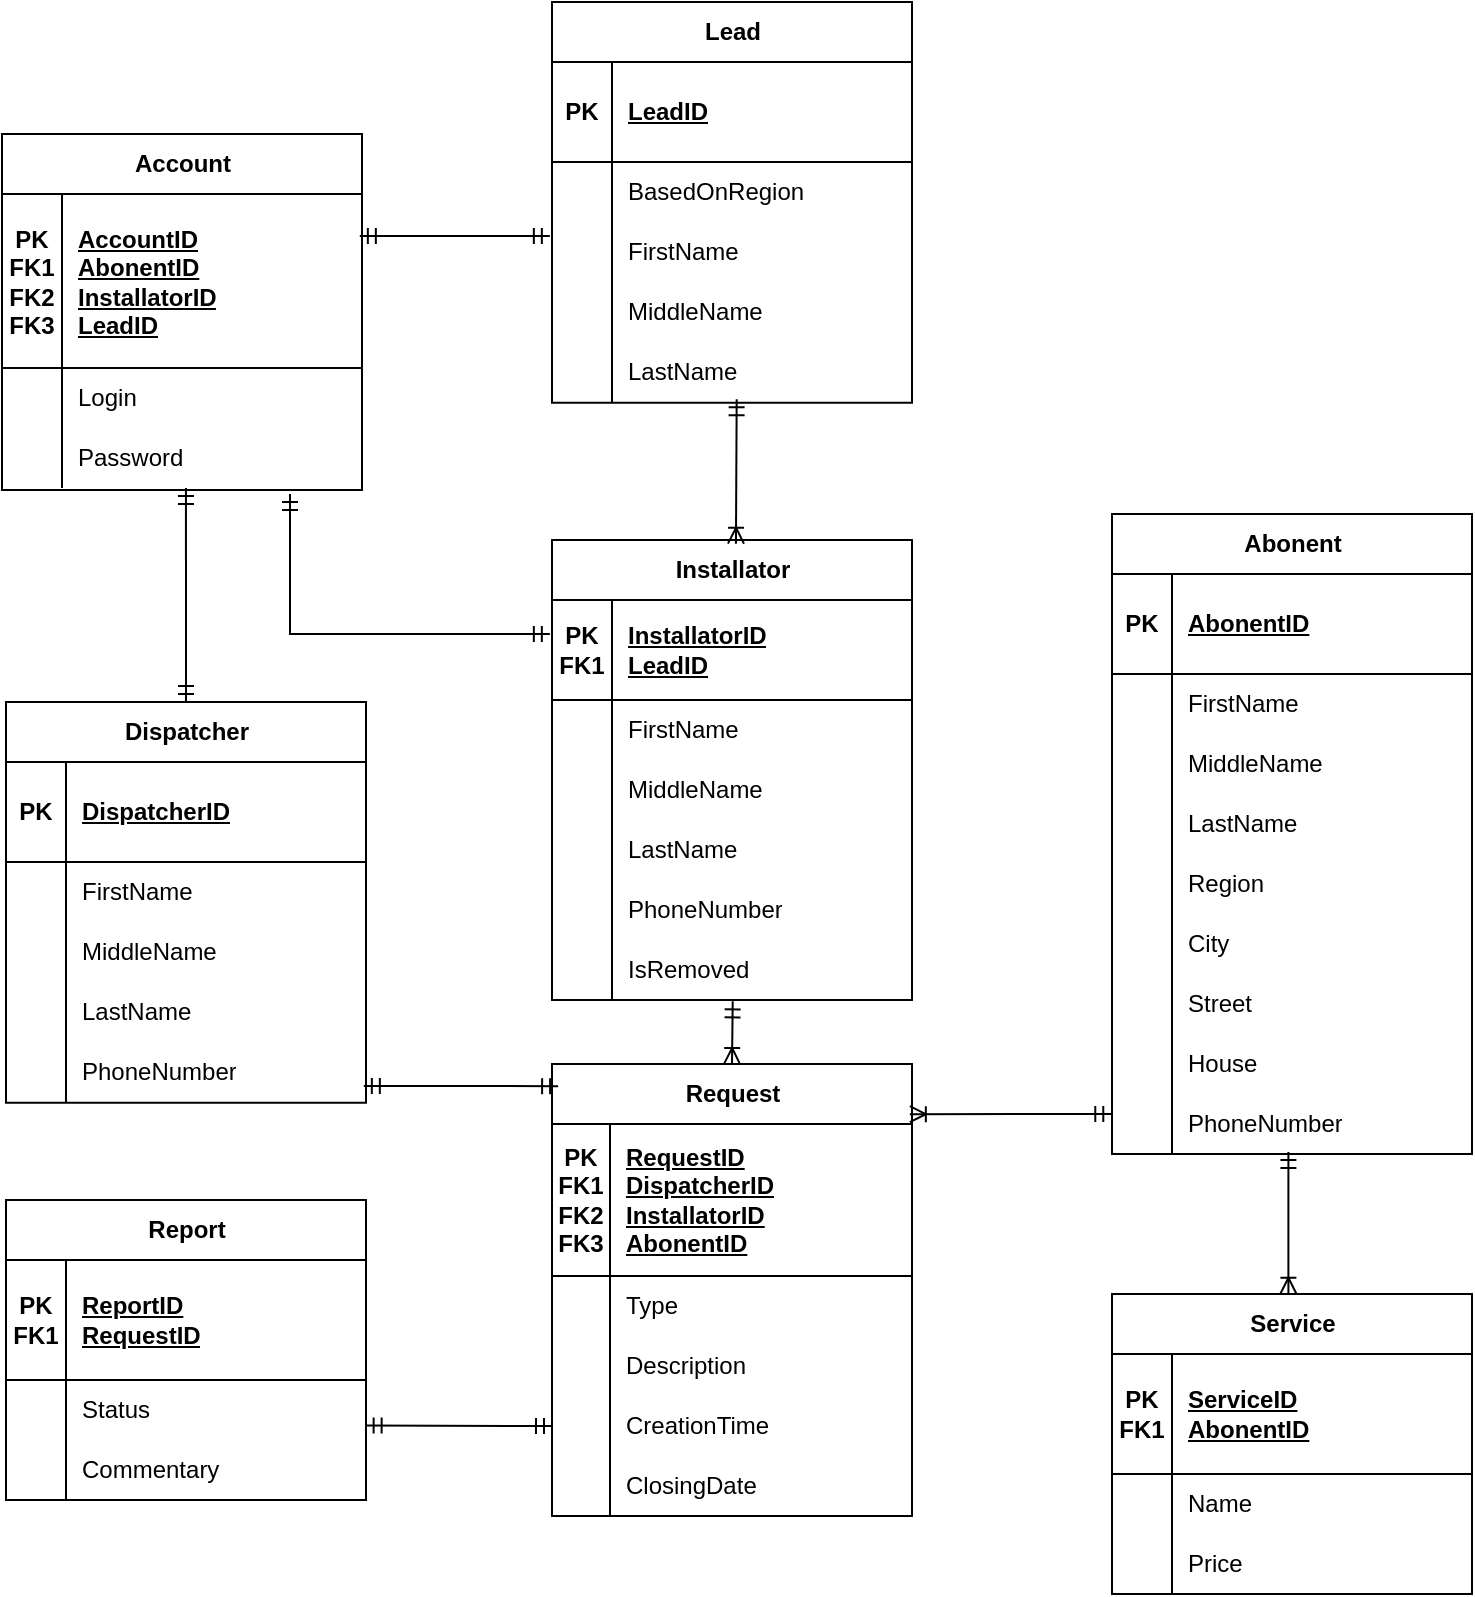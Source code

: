 <mxfile version="24.7.5">
  <diagram name="Страница — 1" id="dNSf-9ktK2ENxBZ1aCmG">
    <mxGraphModel dx="1944" dy="1195" grid="0" gridSize="10" guides="1" tooltips="1" connect="1" arrows="1" fold="1" page="1" pageScale="1" pageWidth="1169" pageHeight="827" math="0" shadow="0">
      <root>
        <mxCell id="0" />
        <mxCell id="1" parent="0" />
        <mxCell id="MxS8bJ5YWNkylhKLtmBO-1" value="Abonent" style="shape=table;startSize=30;container=1;collapsible=1;childLayout=tableLayout;fixedRows=1;rowLines=0;fontStyle=1;align=center;resizeLast=1;html=1;" parent="1" vertex="1">
          <mxGeometry x="491" y="300" width="180" height="320" as="geometry" />
        </mxCell>
        <mxCell id="MxS8bJ5YWNkylhKLtmBO-2" value="" style="shape=tableRow;horizontal=0;startSize=0;swimlaneHead=0;swimlaneBody=0;fillColor=none;collapsible=0;dropTarget=0;points=[[0,0.5],[1,0.5]];portConstraint=eastwest;top=0;left=0;right=0;bottom=1;" parent="MxS8bJ5YWNkylhKLtmBO-1" vertex="1">
          <mxGeometry y="30" width="180" height="50" as="geometry" />
        </mxCell>
        <mxCell id="MxS8bJ5YWNkylhKLtmBO-3" value="PK" style="shape=partialRectangle;connectable=0;fillColor=none;top=0;left=0;bottom=0;right=0;fontStyle=1;overflow=hidden;whiteSpace=wrap;html=1;" parent="MxS8bJ5YWNkylhKLtmBO-2" vertex="1">
          <mxGeometry width="30" height="50" as="geometry">
            <mxRectangle width="30" height="50" as="alternateBounds" />
          </mxGeometry>
        </mxCell>
        <mxCell id="MxS8bJ5YWNkylhKLtmBO-4" value="AbonentID" style="shape=partialRectangle;connectable=0;fillColor=none;top=0;left=0;bottom=0;right=0;align=left;spacingLeft=6;fontStyle=5;overflow=hidden;whiteSpace=wrap;html=1;" parent="MxS8bJ5YWNkylhKLtmBO-2" vertex="1">
          <mxGeometry x="30" width="150" height="50" as="geometry">
            <mxRectangle width="150" height="50" as="alternateBounds" />
          </mxGeometry>
        </mxCell>
        <mxCell id="MxS8bJ5YWNkylhKLtmBO-5" value="" style="shape=tableRow;horizontal=0;startSize=0;swimlaneHead=0;swimlaneBody=0;fillColor=none;collapsible=0;dropTarget=0;points=[[0,0.5],[1,0.5]];portConstraint=eastwest;top=0;left=0;right=0;bottom=0;" parent="MxS8bJ5YWNkylhKLtmBO-1" vertex="1">
          <mxGeometry y="80" width="180" height="30" as="geometry" />
        </mxCell>
        <mxCell id="MxS8bJ5YWNkylhKLtmBO-6" value="" style="shape=partialRectangle;connectable=0;fillColor=none;top=0;left=0;bottom=0;right=0;editable=1;overflow=hidden;whiteSpace=wrap;html=1;" parent="MxS8bJ5YWNkylhKLtmBO-5" vertex="1">
          <mxGeometry width="30" height="30" as="geometry">
            <mxRectangle width="30" height="30" as="alternateBounds" />
          </mxGeometry>
        </mxCell>
        <mxCell id="MxS8bJ5YWNkylhKLtmBO-7" value="FirstName" style="shape=partialRectangle;connectable=0;fillColor=none;top=0;left=0;bottom=0;right=0;align=left;spacingLeft=6;overflow=hidden;whiteSpace=wrap;html=1;" parent="MxS8bJ5YWNkylhKLtmBO-5" vertex="1">
          <mxGeometry x="30" width="150" height="30" as="geometry">
            <mxRectangle width="150" height="30" as="alternateBounds" />
          </mxGeometry>
        </mxCell>
        <mxCell id="MxS8bJ5YWNkylhKLtmBO-8" value="" style="shape=tableRow;horizontal=0;startSize=0;swimlaneHead=0;swimlaneBody=0;fillColor=none;collapsible=0;dropTarget=0;points=[[0,0.5],[1,0.5]];portConstraint=eastwest;top=0;left=0;right=0;bottom=0;" parent="MxS8bJ5YWNkylhKLtmBO-1" vertex="1">
          <mxGeometry y="110" width="180" height="30" as="geometry" />
        </mxCell>
        <mxCell id="MxS8bJ5YWNkylhKLtmBO-9" value="" style="shape=partialRectangle;connectable=0;fillColor=none;top=0;left=0;bottom=0;right=0;editable=1;overflow=hidden;whiteSpace=wrap;html=1;" parent="MxS8bJ5YWNkylhKLtmBO-8" vertex="1">
          <mxGeometry width="30" height="30" as="geometry">
            <mxRectangle width="30" height="30" as="alternateBounds" />
          </mxGeometry>
        </mxCell>
        <mxCell id="MxS8bJ5YWNkylhKLtmBO-10" value="MiddleName" style="shape=partialRectangle;connectable=0;fillColor=none;top=0;left=0;bottom=0;right=0;align=left;spacingLeft=6;overflow=hidden;whiteSpace=wrap;html=1;" parent="MxS8bJ5YWNkylhKLtmBO-8" vertex="1">
          <mxGeometry x="30" width="150" height="30" as="geometry">
            <mxRectangle width="150" height="30" as="alternateBounds" />
          </mxGeometry>
        </mxCell>
        <mxCell id="rv_9l_4FUi9wEcxAy26D-4" style="shape=tableRow;horizontal=0;startSize=0;swimlaneHead=0;swimlaneBody=0;fillColor=none;collapsible=0;dropTarget=0;points=[[0,0.5],[1,0.5]];portConstraint=eastwest;top=0;left=0;right=0;bottom=0;" parent="MxS8bJ5YWNkylhKLtmBO-1" vertex="1">
          <mxGeometry y="140" width="180" height="30" as="geometry" />
        </mxCell>
        <mxCell id="rv_9l_4FUi9wEcxAy26D-5" style="shape=partialRectangle;connectable=0;fillColor=none;top=0;left=0;bottom=0;right=0;editable=1;overflow=hidden;whiteSpace=wrap;html=1;" parent="rv_9l_4FUi9wEcxAy26D-4" vertex="1">
          <mxGeometry width="30" height="30" as="geometry">
            <mxRectangle width="30" height="30" as="alternateBounds" />
          </mxGeometry>
        </mxCell>
        <mxCell id="rv_9l_4FUi9wEcxAy26D-6" value="LastName" style="shape=partialRectangle;connectable=0;fillColor=none;top=0;left=0;bottom=0;right=0;align=left;spacingLeft=6;overflow=hidden;whiteSpace=wrap;html=1;" parent="rv_9l_4FUi9wEcxAy26D-4" vertex="1">
          <mxGeometry x="30" width="150" height="30" as="geometry">
            <mxRectangle width="150" height="30" as="alternateBounds" />
          </mxGeometry>
        </mxCell>
        <mxCell id="rv_9l_4FUi9wEcxAy26D-1" style="shape=tableRow;horizontal=0;startSize=0;swimlaneHead=0;swimlaneBody=0;fillColor=none;collapsible=0;dropTarget=0;points=[[0,0.5],[1,0.5]];portConstraint=eastwest;top=0;left=0;right=0;bottom=0;" parent="MxS8bJ5YWNkylhKLtmBO-1" vertex="1">
          <mxGeometry y="170" width="180" height="30" as="geometry" />
        </mxCell>
        <mxCell id="rv_9l_4FUi9wEcxAy26D-2" style="shape=partialRectangle;connectable=0;fillColor=none;top=0;left=0;bottom=0;right=0;editable=1;overflow=hidden;whiteSpace=wrap;html=1;" parent="rv_9l_4FUi9wEcxAy26D-1" vertex="1">
          <mxGeometry width="30" height="30" as="geometry">
            <mxRectangle width="30" height="30" as="alternateBounds" />
          </mxGeometry>
        </mxCell>
        <mxCell id="rv_9l_4FUi9wEcxAy26D-3" value="Region" style="shape=partialRectangle;connectable=0;fillColor=none;top=0;left=0;bottom=0;right=0;align=left;spacingLeft=6;overflow=hidden;whiteSpace=wrap;html=1;" parent="rv_9l_4FUi9wEcxAy26D-1" vertex="1">
          <mxGeometry x="30" width="150" height="30" as="geometry">
            <mxRectangle width="150" height="30" as="alternateBounds" />
          </mxGeometry>
        </mxCell>
        <mxCell id="rv_9l_4FUi9wEcxAy26D-7" style="shape=tableRow;horizontal=0;startSize=0;swimlaneHead=0;swimlaneBody=0;fillColor=none;collapsible=0;dropTarget=0;points=[[0,0.5],[1,0.5]];portConstraint=eastwest;top=0;left=0;right=0;bottom=0;" parent="MxS8bJ5YWNkylhKLtmBO-1" vertex="1">
          <mxGeometry y="200" width="180" height="30" as="geometry" />
        </mxCell>
        <mxCell id="rv_9l_4FUi9wEcxAy26D-8" style="shape=partialRectangle;connectable=0;fillColor=none;top=0;left=0;bottom=0;right=0;editable=1;overflow=hidden;whiteSpace=wrap;html=1;" parent="rv_9l_4FUi9wEcxAy26D-7" vertex="1">
          <mxGeometry width="30" height="30" as="geometry">
            <mxRectangle width="30" height="30" as="alternateBounds" />
          </mxGeometry>
        </mxCell>
        <mxCell id="rv_9l_4FUi9wEcxAy26D-9" value="City" style="shape=partialRectangle;connectable=0;fillColor=none;top=0;left=0;bottom=0;right=0;align=left;spacingLeft=6;overflow=hidden;whiteSpace=wrap;html=1;" parent="rv_9l_4FUi9wEcxAy26D-7" vertex="1">
          <mxGeometry x="30" width="150" height="30" as="geometry">
            <mxRectangle width="150" height="30" as="alternateBounds" />
          </mxGeometry>
        </mxCell>
        <mxCell id="MxS8bJ5YWNkylhKLtmBO-11" value="" style="shape=tableRow;horizontal=0;startSize=0;swimlaneHead=0;swimlaneBody=0;fillColor=none;collapsible=0;dropTarget=0;points=[[0,0.5],[1,0.5]];portConstraint=eastwest;top=0;left=0;right=0;bottom=0;" parent="MxS8bJ5YWNkylhKLtmBO-1" vertex="1">
          <mxGeometry y="230" width="180" height="30" as="geometry" />
        </mxCell>
        <mxCell id="MxS8bJ5YWNkylhKLtmBO-12" value="" style="shape=partialRectangle;connectable=0;fillColor=none;top=0;left=0;bottom=0;right=0;editable=1;overflow=hidden;whiteSpace=wrap;html=1;" parent="MxS8bJ5YWNkylhKLtmBO-11" vertex="1">
          <mxGeometry width="30" height="30" as="geometry">
            <mxRectangle width="30" height="30" as="alternateBounds" />
          </mxGeometry>
        </mxCell>
        <mxCell id="MxS8bJ5YWNkylhKLtmBO-13" value="Street" style="shape=partialRectangle;connectable=0;fillColor=none;top=0;left=0;bottom=0;right=0;align=left;spacingLeft=6;overflow=hidden;whiteSpace=wrap;html=1;" parent="MxS8bJ5YWNkylhKLtmBO-11" vertex="1">
          <mxGeometry x="30" width="150" height="30" as="geometry">
            <mxRectangle width="150" height="30" as="alternateBounds" />
          </mxGeometry>
        </mxCell>
        <mxCell id="rv_9l_4FUi9wEcxAy26D-13" style="shape=tableRow;horizontal=0;startSize=0;swimlaneHead=0;swimlaneBody=0;fillColor=none;collapsible=0;dropTarget=0;points=[[0,0.5],[1,0.5]];portConstraint=eastwest;top=0;left=0;right=0;bottom=0;" parent="MxS8bJ5YWNkylhKLtmBO-1" vertex="1">
          <mxGeometry y="260" width="180" height="30" as="geometry" />
        </mxCell>
        <mxCell id="rv_9l_4FUi9wEcxAy26D-14" style="shape=partialRectangle;connectable=0;fillColor=none;top=0;left=0;bottom=0;right=0;editable=1;overflow=hidden;whiteSpace=wrap;html=1;" parent="rv_9l_4FUi9wEcxAy26D-13" vertex="1">
          <mxGeometry width="30" height="30" as="geometry">
            <mxRectangle width="30" height="30" as="alternateBounds" />
          </mxGeometry>
        </mxCell>
        <mxCell id="rv_9l_4FUi9wEcxAy26D-15" value="House" style="shape=partialRectangle;connectable=0;fillColor=none;top=0;left=0;bottom=0;right=0;align=left;spacingLeft=6;overflow=hidden;whiteSpace=wrap;html=1;" parent="rv_9l_4FUi9wEcxAy26D-13" vertex="1">
          <mxGeometry x="30" width="150" height="30" as="geometry">
            <mxRectangle width="150" height="30" as="alternateBounds" />
          </mxGeometry>
        </mxCell>
        <mxCell id="oIGu7dY-YKoInR7QBJod-16" style="shape=tableRow;horizontal=0;startSize=0;swimlaneHead=0;swimlaneBody=0;fillColor=none;collapsible=0;dropTarget=0;points=[[0,0.5],[1,0.5]];portConstraint=eastwest;top=0;left=0;right=0;bottom=0;" parent="MxS8bJ5YWNkylhKLtmBO-1" vertex="1">
          <mxGeometry y="290" width="180" height="30" as="geometry" />
        </mxCell>
        <mxCell id="oIGu7dY-YKoInR7QBJod-17" style="shape=partialRectangle;connectable=0;fillColor=none;top=0;left=0;bottom=0;right=0;editable=1;overflow=hidden;whiteSpace=wrap;html=1;" parent="oIGu7dY-YKoInR7QBJod-16" vertex="1">
          <mxGeometry width="30" height="30" as="geometry">
            <mxRectangle width="30" height="30" as="alternateBounds" />
          </mxGeometry>
        </mxCell>
        <mxCell id="oIGu7dY-YKoInR7QBJod-18" value="PhoneNumber" style="shape=partialRectangle;connectable=0;fillColor=none;top=0;left=0;bottom=0;right=0;align=left;spacingLeft=6;overflow=hidden;whiteSpace=wrap;html=1;" parent="oIGu7dY-YKoInR7QBJod-16" vertex="1">
          <mxGeometry x="30" width="150" height="30" as="geometry">
            <mxRectangle width="150" height="30" as="alternateBounds" />
          </mxGeometry>
        </mxCell>
        <mxCell id="rv_9l_4FUi9wEcxAy26D-60" value="Service" style="shape=table;startSize=30;container=1;collapsible=1;childLayout=tableLayout;fixedRows=1;rowLines=0;fontStyle=1;align=center;resizeLast=1;html=1;" parent="1" vertex="1">
          <mxGeometry x="491" y="690" width="180" height="150" as="geometry" />
        </mxCell>
        <mxCell id="rv_9l_4FUi9wEcxAy26D-61" value="" style="shape=tableRow;horizontal=0;startSize=0;swimlaneHead=0;swimlaneBody=0;fillColor=none;collapsible=0;dropTarget=0;points=[[0,0.5],[1,0.5]];portConstraint=eastwest;top=0;left=0;right=0;bottom=1;" parent="rv_9l_4FUi9wEcxAy26D-60" vertex="1">
          <mxGeometry y="30" width="180" height="60" as="geometry" />
        </mxCell>
        <mxCell id="rv_9l_4FUi9wEcxAy26D-62" value="PK&lt;div&gt;FK1&lt;/div&gt;" style="shape=partialRectangle;connectable=0;fillColor=none;top=0;left=0;bottom=0;right=0;fontStyle=1;overflow=hidden;whiteSpace=wrap;html=1;" parent="rv_9l_4FUi9wEcxAy26D-61" vertex="1">
          <mxGeometry width="30" height="60" as="geometry">
            <mxRectangle width="30" height="60" as="alternateBounds" />
          </mxGeometry>
        </mxCell>
        <mxCell id="rv_9l_4FUi9wEcxAy26D-63" value="ServiceID&lt;div&gt;AbonentID&lt;/div&gt;" style="shape=partialRectangle;connectable=0;fillColor=none;top=0;left=0;bottom=0;right=0;align=left;spacingLeft=6;fontStyle=5;overflow=hidden;whiteSpace=wrap;html=1;" parent="rv_9l_4FUi9wEcxAy26D-61" vertex="1">
          <mxGeometry x="30" width="150" height="60" as="geometry">
            <mxRectangle width="150" height="60" as="alternateBounds" />
          </mxGeometry>
        </mxCell>
        <mxCell id="rv_9l_4FUi9wEcxAy26D-64" value="" style="shape=tableRow;horizontal=0;startSize=0;swimlaneHead=0;swimlaneBody=0;fillColor=none;collapsible=0;dropTarget=0;points=[[0,0.5],[1,0.5]];portConstraint=eastwest;top=0;left=0;right=0;bottom=0;" parent="rv_9l_4FUi9wEcxAy26D-60" vertex="1">
          <mxGeometry y="90" width="180" height="30" as="geometry" />
        </mxCell>
        <mxCell id="rv_9l_4FUi9wEcxAy26D-65" value="" style="shape=partialRectangle;connectable=0;fillColor=none;top=0;left=0;bottom=0;right=0;editable=1;overflow=hidden;whiteSpace=wrap;html=1;" parent="rv_9l_4FUi9wEcxAy26D-64" vertex="1">
          <mxGeometry width="30" height="30" as="geometry">
            <mxRectangle width="30" height="30" as="alternateBounds" />
          </mxGeometry>
        </mxCell>
        <mxCell id="rv_9l_4FUi9wEcxAy26D-66" value="Name" style="shape=partialRectangle;connectable=0;fillColor=none;top=0;left=0;bottom=0;right=0;align=left;spacingLeft=6;overflow=hidden;whiteSpace=wrap;html=1;" parent="rv_9l_4FUi9wEcxAy26D-64" vertex="1">
          <mxGeometry x="30" width="150" height="30" as="geometry">
            <mxRectangle width="150" height="30" as="alternateBounds" />
          </mxGeometry>
        </mxCell>
        <mxCell id="rv_9l_4FUi9wEcxAy26D-67" style="shape=tableRow;horizontal=0;startSize=0;swimlaneHead=0;swimlaneBody=0;fillColor=none;collapsible=0;dropTarget=0;points=[[0,0.5],[1,0.5]];portConstraint=eastwest;top=0;left=0;right=0;bottom=0;" parent="rv_9l_4FUi9wEcxAy26D-60" vertex="1">
          <mxGeometry y="120" width="180" height="30" as="geometry" />
        </mxCell>
        <mxCell id="rv_9l_4FUi9wEcxAy26D-68" style="shape=partialRectangle;connectable=0;fillColor=none;top=0;left=0;bottom=0;right=0;editable=1;overflow=hidden;whiteSpace=wrap;html=1;" parent="rv_9l_4FUi9wEcxAy26D-67" vertex="1">
          <mxGeometry width="30" height="30" as="geometry">
            <mxRectangle width="30" height="30" as="alternateBounds" />
          </mxGeometry>
        </mxCell>
        <mxCell id="rv_9l_4FUi9wEcxAy26D-69" value="Price" style="shape=partialRectangle;connectable=0;fillColor=none;top=0;left=0;bottom=0;right=0;align=left;spacingLeft=6;overflow=hidden;whiteSpace=wrap;html=1;" parent="rv_9l_4FUi9wEcxAy26D-67" vertex="1">
          <mxGeometry x="30" width="150" height="30" as="geometry">
            <mxRectangle width="150" height="30" as="alternateBounds" />
          </mxGeometry>
        </mxCell>
        <mxCell id="K5d-BmCh8AspQ-aUhe0i-1" value="Installator" style="shape=table;startSize=30;container=1;collapsible=1;childLayout=tableLayout;fixedRows=1;rowLines=0;fontStyle=1;align=center;resizeLast=1;html=1;" parent="1" vertex="1">
          <mxGeometry x="211" y="313" width="180" height="230" as="geometry" />
        </mxCell>
        <mxCell id="K5d-BmCh8AspQ-aUhe0i-2" value="" style="shape=tableRow;horizontal=0;startSize=0;swimlaneHead=0;swimlaneBody=0;fillColor=none;collapsible=0;dropTarget=0;points=[[0,0.5],[1,0.5]];portConstraint=eastwest;top=0;left=0;right=0;bottom=1;" parent="K5d-BmCh8AspQ-aUhe0i-1" vertex="1">
          <mxGeometry y="30" width="180" height="50" as="geometry" />
        </mxCell>
        <mxCell id="K5d-BmCh8AspQ-aUhe0i-3" value="PK&lt;div&gt;FK1&lt;/div&gt;" style="shape=partialRectangle;connectable=0;fillColor=none;top=0;left=0;bottom=0;right=0;fontStyle=1;overflow=hidden;whiteSpace=wrap;html=1;" parent="K5d-BmCh8AspQ-aUhe0i-2" vertex="1">
          <mxGeometry width="30" height="50" as="geometry">
            <mxRectangle width="30" height="50" as="alternateBounds" />
          </mxGeometry>
        </mxCell>
        <mxCell id="K5d-BmCh8AspQ-aUhe0i-4" value="InstallatorID&lt;div&gt;LeadID&lt;/div&gt;" style="shape=partialRectangle;connectable=0;fillColor=none;top=0;left=0;bottom=0;right=0;align=left;spacingLeft=6;fontStyle=5;overflow=hidden;whiteSpace=wrap;html=1;" parent="K5d-BmCh8AspQ-aUhe0i-2" vertex="1">
          <mxGeometry x="30" width="150" height="50" as="geometry">
            <mxRectangle width="150" height="50" as="alternateBounds" />
          </mxGeometry>
        </mxCell>
        <mxCell id="K5d-BmCh8AspQ-aUhe0i-5" value="" style="shape=tableRow;horizontal=0;startSize=0;swimlaneHead=0;swimlaneBody=0;fillColor=none;collapsible=0;dropTarget=0;points=[[0,0.5],[1,0.5]];portConstraint=eastwest;top=0;left=0;right=0;bottom=0;" parent="K5d-BmCh8AspQ-aUhe0i-1" vertex="1">
          <mxGeometry y="80" width="180" height="30" as="geometry" />
        </mxCell>
        <mxCell id="K5d-BmCh8AspQ-aUhe0i-6" value="" style="shape=partialRectangle;connectable=0;fillColor=none;top=0;left=0;bottom=0;right=0;editable=1;overflow=hidden;whiteSpace=wrap;html=1;" parent="K5d-BmCh8AspQ-aUhe0i-5" vertex="1">
          <mxGeometry width="30" height="30" as="geometry">
            <mxRectangle width="30" height="30" as="alternateBounds" />
          </mxGeometry>
        </mxCell>
        <mxCell id="K5d-BmCh8AspQ-aUhe0i-7" value="FirstName" style="shape=partialRectangle;connectable=0;fillColor=none;top=0;left=0;bottom=0;right=0;align=left;spacingLeft=6;overflow=hidden;whiteSpace=wrap;html=1;" parent="K5d-BmCh8AspQ-aUhe0i-5" vertex="1">
          <mxGeometry x="30" width="150" height="30" as="geometry">
            <mxRectangle width="150" height="30" as="alternateBounds" />
          </mxGeometry>
        </mxCell>
        <mxCell id="K5d-BmCh8AspQ-aUhe0i-8" value="" style="shape=tableRow;horizontal=0;startSize=0;swimlaneHead=0;swimlaneBody=0;fillColor=none;collapsible=0;dropTarget=0;points=[[0,0.5],[1,0.5]];portConstraint=eastwest;top=0;left=0;right=0;bottom=0;" parent="K5d-BmCh8AspQ-aUhe0i-1" vertex="1">
          <mxGeometry y="110" width="180" height="30" as="geometry" />
        </mxCell>
        <mxCell id="K5d-BmCh8AspQ-aUhe0i-9" value="" style="shape=partialRectangle;connectable=0;fillColor=none;top=0;left=0;bottom=0;right=0;editable=1;overflow=hidden;whiteSpace=wrap;html=1;" parent="K5d-BmCh8AspQ-aUhe0i-8" vertex="1">
          <mxGeometry width="30" height="30" as="geometry">
            <mxRectangle width="30" height="30" as="alternateBounds" />
          </mxGeometry>
        </mxCell>
        <mxCell id="K5d-BmCh8AspQ-aUhe0i-10" value="MiddleName" style="shape=partialRectangle;connectable=0;fillColor=none;top=0;left=0;bottom=0;right=0;align=left;spacingLeft=6;overflow=hidden;whiteSpace=wrap;html=1;" parent="K5d-BmCh8AspQ-aUhe0i-8" vertex="1">
          <mxGeometry x="30" width="150" height="30" as="geometry">
            <mxRectangle width="150" height="30" as="alternateBounds" />
          </mxGeometry>
        </mxCell>
        <mxCell id="K5d-BmCh8AspQ-aUhe0i-11" style="shape=tableRow;horizontal=0;startSize=0;swimlaneHead=0;swimlaneBody=0;fillColor=none;collapsible=0;dropTarget=0;points=[[0,0.5],[1,0.5]];portConstraint=eastwest;top=0;left=0;right=0;bottom=0;" parent="K5d-BmCh8AspQ-aUhe0i-1" vertex="1">
          <mxGeometry y="140" width="180" height="30" as="geometry" />
        </mxCell>
        <mxCell id="K5d-BmCh8AspQ-aUhe0i-12" style="shape=partialRectangle;connectable=0;fillColor=none;top=0;left=0;bottom=0;right=0;editable=1;overflow=hidden;whiteSpace=wrap;html=1;" parent="K5d-BmCh8AspQ-aUhe0i-11" vertex="1">
          <mxGeometry width="30" height="30" as="geometry">
            <mxRectangle width="30" height="30" as="alternateBounds" />
          </mxGeometry>
        </mxCell>
        <mxCell id="K5d-BmCh8AspQ-aUhe0i-13" value="LastName" style="shape=partialRectangle;connectable=0;fillColor=none;top=0;left=0;bottom=0;right=0;align=left;spacingLeft=6;overflow=hidden;whiteSpace=wrap;html=1;" parent="K5d-BmCh8AspQ-aUhe0i-11" vertex="1">
          <mxGeometry x="30" width="150" height="30" as="geometry">
            <mxRectangle width="150" height="30" as="alternateBounds" />
          </mxGeometry>
        </mxCell>
        <mxCell id="K5d-BmCh8AspQ-aUhe0i-14" style="shape=tableRow;horizontal=0;startSize=0;swimlaneHead=0;swimlaneBody=0;fillColor=none;collapsible=0;dropTarget=0;points=[[0,0.5],[1,0.5]];portConstraint=eastwest;top=0;left=0;right=0;bottom=0;" parent="K5d-BmCh8AspQ-aUhe0i-1" vertex="1">
          <mxGeometry y="170" width="180" height="30" as="geometry" />
        </mxCell>
        <mxCell id="K5d-BmCh8AspQ-aUhe0i-15" style="shape=partialRectangle;connectable=0;fillColor=none;top=0;left=0;bottom=0;right=0;editable=1;overflow=hidden;whiteSpace=wrap;html=1;" parent="K5d-BmCh8AspQ-aUhe0i-14" vertex="1">
          <mxGeometry width="30" height="30" as="geometry">
            <mxRectangle width="30" height="30" as="alternateBounds" />
          </mxGeometry>
        </mxCell>
        <mxCell id="K5d-BmCh8AspQ-aUhe0i-16" value="PhoneNumber" style="shape=partialRectangle;connectable=0;fillColor=none;top=0;left=0;bottom=0;right=0;align=left;spacingLeft=6;overflow=hidden;whiteSpace=wrap;html=1;" parent="K5d-BmCh8AspQ-aUhe0i-14" vertex="1">
          <mxGeometry x="30" width="150" height="30" as="geometry">
            <mxRectangle width="150" height="30" as="alternateBounds" />
          </mxGeometry>
        </mxCell>
        <mxCell id="Kogk0ANE1D3ZWmub1QLn-17" style="shape=tableRow;horizontal=0;startSize=0;swimlaneHead=0;swimlaneBody=0;fillColor=none;collapsible=0;dropTarget=0;points=[[0,0.5],[1,0.5]];portConstraint=eastwest;top=0;left=0;right=0;bottom=0;" parent="K5d-BmCh8AspQ-aUhe0i-1" vertex="1">
          <mxGeometry y="200" width="180" height="30" as="geometry" />
        </mxCell>
        <mxCell id="Kogk0ANE1D3ZWmub1QLn-18" style="shape=partialRectangle;connectable=0;fillColor=none;top=0;left=0;bottom=0;right=0;editable=1;overflow=hidden;whiteSpace=wrap;html=1;" parent="Kogk0ANE1D3ZWmub1QLn-17" vertex="1">
          <mxGeometry width="30" height="30" as="geometry">
            <mxRectangle width="30" height="30" as="alternateBounds" />
          </mxGeometry>
        </mxCell>
        <mxCell id="Kogk0ANE1D3ZWmub1QLn-19" value="IsRemoved" style="shape=partialRectangle;connectable=0;fillColor=none;top=0;left=0;bottom=0;right=0;align=left;spacingLeft=6;overflow=hidden;whiteSpace=wrap;html=1;" parent="Kogk0ANE1D3ZWmub1QLn-17" vertex="1">
          <mxGeometry x="30" width="150" height="30" as="geometry">
            <mxRectangle width="150" height="30" as="alternateBounds" />
          </mxGeometry>
        </mxCell>
        <mxCell id="K5d-BmCh8AspQ-aUhe0i-29" value="Lead" style="shape=table;startSize=30;container=1;collapsible=1;childLayout=tableLayout;fixedRows=1;rowLines=0;fontStyle=1;align=center;resizeLast=1;html=1;" parent="1" vertex="1">
          <mxGeometry x="211" y="44" width="180" height="200.35" as="geometry" />
        </mxCell>
        <mxCell id="K5d-BmCh8AspQ-aUhe0i-30" value="" style="shape=tableRow;horizontal=0;startSize=0;swimlaneHead=0;swimlaneBody=0;fillColor=none;collapsible=0;dropTarget=0;points=[[0,0.5],[1,0.5]];portConstraint=eastwest;top=0;left=0;right=0;bottom=1;" parent="K5d-BmCh8AspQ-aUhe0i-29" vertex="1">
          <mxGeometry y="30" width="180" height="50" as="geometry" />
        </mxCell>
        <mxCell id="K5d-BmCh8AspQ-aUhe0i-31" value="PK" style="shape=partialRectangle;connectable=0;fillColor=none;top=0;left=0;bottom=0;right=0;fontStyle=1;overflow=hidden;whiteSpace=wrap;html=1;" parent="K5d-BmCh8AspQ-aUhe0i-30" vertex="1">
          <mxGeometry width="30" height="50" as="geometry">
            <mxRectangle width="30" height="50" as="alternateBounds" />
          </mxGeometry>
        </mxCell>
        <mxCell id="K5d-BmCh8AspQ-aUhe0i-32" value="&lt;div&gt;LeadID&lt;/div&gt;" style="shape=partialRectangle;connectable=0;fillColor=none;top=0;left=0;bottom=0;right=0;align=left;spacingLeft=6;fontStyle=5;overflow=hidden;whiteSpace=wrap;html=1;" parent="K5d-BmCh8AspQ-aUhe0i-30" vertex="1">
          <mxGeometry x="30" width="150" height="50" as="geometry">
            <mxRectangle width="150" height="50" as="alternateBounds" />
          </mxGeometry>
        </mxCell>
        <mxCell id="K5d-BmCh8AspQ-aUhe0i-45" style="shape=tableRow;horizontal=0;startSize=0;swimlaneHead=0;swimlaneBody=0;fillColor=none;collapsible=0;dropTarget=0;points=[[0,0.5],[1,0.5]];portConstraint=eastwest;top=0;left=0;right=0;bottom=0;" parent="K5d-BmCh8AspQ-aUhe0i-29" vertex="1">
          <mxGeometry y="80" width="180" height="30" as="geometry" />
        </mxCell>
        <mxCell id="K5d-BmCh8AspQ-aUhe0i-46" style="shape=partialRectangle;connectable=0;fillColor=none;top=0;left=0;bottom=0;right=0;editable=1;overflow=hidden;whiteSpace=wrap;html=1;" parent="K5d-BmCh8AspQ-aUhe0i-45" vertex="1">
          <mxGeometry width="30" height="30" as="geometry">
            <mxRectangle width="30" height="30" as="alternateBounds" />
          </mxGeometry>
        </mxCell>
        <mxCell id="K5d-BmCh8AspQ-aUhe0i-47" value="BasedOnRegion" style="shape=partialRectangle;connectable=0;fillColor=none;top=0;left=0;bottom=0;right=0;align=left;spacingLeft=6;overflow=hidden;whiteSpace=wrap;html=1;" parent="K5d-BmCh8AspQ-aUhe0i-45" vertex="1">
          <mxGeometry x="30" width="150" height="30" as="geometry">
            <mxRectangle width="150" height="30" as="alternateBounds" />
          </mxGeometry>
        </mxCell>
        <mxCell id="K5d-BmCh8AspQ-aUhe0i-33" value="" style="shape=tableRow;horizontal=0;startSize=0;swimlaneHead=0;swimlaneBody=0;fillColor=none;collapsible=0;dropTarget=0;points=[[0,0.5],[1,0.5]];portConstraint=eastwest;top=0;left=0;right=0;bottom=0;" parent="K5d-BmCh8AspQ-aUhe0i-29" vertex="1">
          <mxGeometry y="110" width="180" height="30" as="geometry" />
        </mxCell>
        <mxCell id="K5d-BmCh8AspQ-aUhe0i-34" value="" style="shape=partialRectangle;connectable=0;fillColor=none;top=0;left=0;bottom=0;right=0;editable=1;overflow=hidden;whiteSpace=wrap;html=1;" parent="K5d-BmCh8AspQ-aUhe0i-33" vertex="1">
          <mxGeometry width="30" height="30" as="geometry">
            <mxRectangle width="30" height="30" as="alternateBounds" />
          </mxGeometry>
        </mxCell>
        <mxCell id="K5d-BmCh8AspQ-aUhe0i-35" value="FirstName" style="shape=partialRectangle;connectable=0;fillColor=none;top=0;left=0;bottom=0;right=0;align=left;spacingLeft=6;overflow=hidden;whiteSpace=wrap;html=1;" parent="K5d-BmCh8AspQ-aUhe0i-33" vertex="1">
          <mxGeometry x="30" width="150" height="30" as="geometry">
            <mxRectangle width="150" height="30" as="alternateBounds" />
          </mxGeometry>
        </mxCell>
        <mxCell id="K5d-BmCh8AspQ-aUhe0i-36" value="" style="shape=tableRow;horizontal=0;startSize=0;swimlaneHead=0;swimlaneBody=0;fillColor=none;collapsible=0;dropTarget=0;points=[[0,0.5],[1,0.5]];portConstraint=eastwest;top=0;left=0;right=0;bottom=0;" parent="K5d-BmCh8AspQ-aUhe0i-29" vertex="1">
          <mxGeometry y="140" width="180" height="30" as="geometry" />
        </mxCell>
        <mxCell id="K5d-BmCh8AspQ-aUhe0i-37" value="" style="shape=partialRectangle;connectable=0;fillColor=none;top=0;left=0;bottom=0;right=0;editable=1;overflow=hidden;whiteSpace=wrap;html=1;" parent="K5d-BmCh8AspQ-aUhe0i-36" vertex="1">
          <mxGeometry width="30" height="30" as="geometry">
            <mxRectangle width="30" height="30" as="alternateBounds" />
          </mxGeometry>
        </mxCell>
        <mxCell id="K5d-BmCh8AspQ-aUhe0i-38" value="MiddleName" style="shape=partialRectangle;connectable=0;fillColor=none;top=0;left=0;bottom=0;right=0;align=left;spacingLeft=6;overflow=hidden;whiteSpace=wrap;html=1;" parent="K5d-BmCh8AspQ-aUhe0i-36" vertex="1">
          <mxGeometry x="30" width="150" height="30" as="geometry">
            <mxRectangle width="150" height="30" as="alternateBounds" />
          </mxGeometry>
        </mxCell>
        <mxCell id="K5d-BmCh8AspQ-aUhe0i-39" style="shape=tableRow;horizontal=0;startSize=0;swimlaneHead=0;swimlaneBody=0;fillColor=none;collapsible=0;dropTarget=0;points=[[0,0.5],[1,0.5]];portConstraint=eastwest;top=0;left=0;right=0;bottom=0;" parent="K5d-BmCh8AspQ-aUhe0i-29" vertex="1">
          <mxGeometry y="170" width="180" height="30" as="geometry" />
        </mxCell>
        <mxCell id="K5d-BmCh8AspQ-aUhe0i-40" style="shape=partialRectangle;connectable=0;fillColor=none;top=0;left=0;bottom=0;right=0;editable=1;overflow=hidden;whiteSpace=wrap;html=1;" parent="K5d-BmCh8AspQ-aUhe0i-39" vertex="1">
          <mxGeometry width="30" height="30" as="geometry">
            <mxRectangle width="30" height="30" as="alternateBounds" />
          </mxGeometry>
        </mxCell>
        <mxCell id="K5d-BmCh8AspQ-aUhe0i-41" value="LastName" style="shape=partialRectangle;connectable=0;fillColor=none;top=0;left=0;bottom=0;right=0;align=left;spacingLeft=6;overflow=hidden;whiteSpace=wrap;html=1;" parent="K5d-BmCh8AspQ-aUhe0i-39" vertex="1">
          <mxGeometry x="30" width="150" height="30" as="geometry">
            <mxRectangle width="150" height="30" as="alternateBounds" />
          </mxGeometry>
        </mxCell>
        <mxCell id="K5d-BmCh8AspQ-aUhe0i-48" value="Account" style="shape=table;startSize=30;container=1;collapsible=1;childLayout=tableLayout;fixedRows=1;rowLines=0;fontStyle=1;align=center;resizeLast=1;html=1;" parent="1" vertex="1">
          <mxGeometry x="-64" y="110" width="180" height="178" as="geometry" />
        </mxCell>
        <mxCell id="K5d-BmCh8AspQ-aUhe0i-49" value="" style="shape=tableRow;horizontal=0;startSize=0;swimlaneHead=0;swimlaneBody=0;fillColor=none;collapsible=0;dropTarget=0;points=[[0,0.5],[1,0.5]];portConstraint=eastwest;top=0;left=0;right=0;bottom=1;" parent="K5d-BmCh8AspQ-aUhe0i-48" vertex="1">
          <mxGeometry y="30" width="180" height="87" as="geometry" />
        </mxCell>
        <mxCell id="K5d-BmCh8AspQ-aUhe0i-50" value="PK&lt;div&gt;FK1&lt;/div&gt;&lt;div&gt;FK2&lt;/div&gt;&lt;div&gt;FK3&lt;/div&gt;" style="shape=partialRectangle;connectable=0;fillColor=none;top=0;left=0;bottom=0;right=0;fontStyle=1;overflow=hidden;whiteSpace=wrap;html=1;" parent="K5d-BmCh8AspQ-aUhe0i-49" vertex="1">
          <mxGeometry width="30" height="87" as="geometry">
            <mxRectangle width="30" height="87" as="alternateBounds" />
          </mxGeometry>
        </mxCell>
        <mxCell id="K5d-BmCh8AspQ-aUhe0i-51" value="&lt;div&gt;AccountID&lt;/div&gt;&lt;div&gt;AbonentID&lt;/div&gt;&lt;div&gt;InstallatorID&lt;/div&gt;&lt;div&gt;LeadID&lt;/div&gt;" style="shape=partialRectangle;connectable=0;fillColor=none;top=0;left=0;bottom=0;right=0;align=left;spacingLeft=6;fontStyle=5;overflow=hidden;whiteSpace=wrap;html=1;" parent="K5d-BmCh8AspQ-aUhe0i-49" vertex="1">
          <mxGeometry x="30" width="150" height="87" as="geometry">
            <mxRectangle width="150" height="87" as="alternateBounds" />
          </mxGeometry>
        </mxCell>
        <mxCell id="K5d-BmCh8AspQ-aUhe0i-52" style="shape=tableRow;horizontal=0;startSize=0;swimlaneHead=0;swimlaneBody=0;fillColor=none;collapsible=0;dropTarget=0;points=[[0,0.5],[1,0.5]];portConstraint=eastwest;top=0;left=0;right=0;bottom=0;" parent="K5d-BmCh8AspQ-aUhe0i-48" vertex="1">
          <mxGeometry y="117" width="180" height="30" as="geometry" />
        </mxCell>
        <mxCell id="K5d-BmCh8AspQ-aUhe0i-53" style="shape=partialRectangle;connectable=0;fillColor=none;top=0;left=0;bottom=0;right=0;editable=1;overflow=hidden;whiteSpace=wrap;html=1;" parent="K5d-BmCh8AspQ-aUhe0i-52" vertex="1">
          <mxGeometry width="30" height="30" as="geometry">
            <mxRectangle width="30" height="30" as="alternateBounds" />
          </mxGeometry>
        </mxCell>
        <mxCell id="K5d-BmCh8AspQ-aUhe0i-54" value="Login" style="shape=partialRectangle;connectable=0;fillColor=none;top=0;left=0;bottom=0;right=0;align=left;spacingLeft=6;overflow=hidden;whiteSpace=wrap;html=1;" parent="K5d-BmCh8AspQ-aUhe0i-52" vertex="1">
          <mxGeometry x="30" width="150" height="30" as="geometry">
            <mxRectangle width="150" height="30" as="alternateBounds" />
          </mxGeometry>
        </mxCell>
        <mxCell id="K5d-BmCh8AspQ-aUhe0i-55" value="" style="shape=tableRow;horizontal=0;startSize=0;swimlaneHead=0;swimlaneBody=0;fillColor=none;collapsible=0;dropTarget=0;points=[[0,0.5],[1,0.5]];portConstraint=eastwest;top=0;left=0;right=0;bottom=0;" parent="K5d-BmCh8AspQ-aUhe0i-48" vertex="1">
          <mxGeometry y="147" width="180" height="30" as="geometry" />
        </mxCell>
        <mxCell id="K5d-BmCh8AspQ-aUhe0i-56" value="" style="shape=partialRectangle;connectable=0;fillColor=none;top=0;left=0;bottom=0;right=0;editable=1;overflow=hidden;whiteSpace=wrap;html=1;" parent="K5d-BmCh8AspQ-aUhe0i-55" vertex="1">
          <mxGeometry width="30" height="30" as="geometry">
            <mxRectangle width="30" height="30" as="alternateBounds" />
          </mxGeometry>
        </mxCell>
        <mxCell id="K5d-BmCh8AspQ-aUhe0i-57" value="Password" style="shape=partialRectangle;connectable=0;fillColor=none;top=0;left=0;bottom=0;right=0;align=left;spacingLeft=6;overflow=hidden;whiteSpace=wrap;html=1;" parent="K5d-BmCh8AspQ-aUhe0i-55" vertex="1">
          <mxGeometry x="30" width="150" height="30" as="geometry">
            <mxRectangle width="150" height="30" as="alternateBounds" />
          </mxGeometry>
        </mxCell>
        <mxCell id="K5d-BmCh8AspQ-aUhe0i-64" value="Request" style="shape=table;startSize=30;container=1;collapsible=1;childLayout=tableLayout;fixedRows=1;rowLines=0;fontStyle=1;align=center;resizeLast=1;html=1;" parent="1" vertex="1">
          <mxGeometry x="211" y="575" width="180" height="226" as="geometry" />
        </mxCell>
        <mxCell id="K5d-BmCh8AspQ-aUhe0i-65" value="" style="shape=tableRow;horizontal=0;startSize=0;swimlaneHead=0;swimlaneBody=0;fillColor=none;collapsible=0;dropTarget=0;points=[[0,0.5],[1,0.5]];portConstraint=eastwest;top=0;left=0;right=0;bottom=1;" parent="K5d-BmCh8AspQ-aUhe0i-64" vertex="1">
          <mxGeometry y="30" width="180" height="76" as="geometry" />
        </mxCell>
        <mxCell id="K5d-BmCh8AspQ-aUhe0i-66" value="PK&lt;div&gt;FK1&lt;br&gt;&lt;div&gt;FK2&lt;/div&gt;&lt;div&gt;FK3&lt;/div&gt;&lt;/div&gt;" style="shape=partialRectangle;connectable=0;fillColor=none;top=0;left=0;bottom=0;right=0;fontStyle=1;overflow=hidden;whiteSpace=wrap;html=1;" parent="K5d-BmCh8AspQ-aUhe0i-65" vertex="1">
          <mxGeometry width="29" height="76" as="geometry">
            <mxRectangle width="29" height="76" as="alternateBounds" />
          </mxGeometry>
        </mxCell>
        <mxCell id="K5d-BmCh8AspQ-aUhe0i-67" value="RequestID&lt;div&gt;DispatcherID&lt;br&gt;&lt;div&gt;InstallatorID&lt;/div&gt;&lt;div&gt;AbonentID&lt;/div&gt;&lt;/div&gt;" style="shape=partialRectangle;connectable=0;fillColor=none;top=0;left=0;bottom=0;right=0;align=left;spacingLeft=6;fontStyle=5;overflow=hidden;whiteSpace=wrap;html=1;" parent="K5d-BmCh8AspQ-aUhe0i-65" vertex="1">
          <mxGeometry x="29" width="151" height="76" as="geometry">
            <mxRectangle width="151" height="76" as="alternateBounds" />
          </mxGeometry>
        </mxCell>
        <mxCell id="K5d-BmCh8AspQ-aUhe0i-68" value="" style="shape=tableRow;horizontal=0;startSize=0;swimlaneHead=0;swimlaneBody=0;fillColor=none;collapsible=0;dropTarget=0;points=[[0,0.5],[1,0.5]];portConstraint=eastwest;top=0;left=0;right=0;bottom=0;" parent="K5d-BmCh8AspQ-aUhe0i-64" vertex="1">
          <mxGeometry y="106" width="180" height="30" as="geometry" />
        </mxCell>
        <mxCell id="K5d-BmCh8AspQ-aUhe0i-69" value="" style="shape=partialRectangle;connectable=0;fillColor=none;top=0;left=0;bottom=0;right=0;editable=1;overflow=hidden;whiteSpace=wrap;html=1;" parent="K5d-BmCh8AspQ-aUhe0i-68" vertex="1">
          <mxGeometry width="29" height="30" as="geometry">
            <mxRectangle width="29" height="30" as="alternateBounds" />
          </mxGeometry>
        </mxCell>
        <mxCell id="K5d-BmCh8AspQ-aUhe0i-70" value="Type" style="shape=partialRectangle;connectable=0;fillColor=none;top=0;left=0;bottom=0;right=0;align=left;spacingLeft=6;overflow=hidden;whiteSpace=wrap;html=1;" parent="K5d-BmCh8AspQ-aUhe0i-68" vertex="1">
          <mxGeometry x="29" width="151" height="30" as="geometry">
            <mxRectangle width="151" height="30" as="alternateBounds" />
          </mxGeometry>
        </mxCell>
        <mxCell id="K5d-BmCh8AspQ-aUhe0i-71" style="shape=tableRow;horizontal=0;startSize=0;swimlaneHead=0;swimlaneBody=0;fillColor=none;collapsible=0;dropTarget=0;points=[[0,0.5],[1,0.5]];portConstraint=eastwest;top=0;left=0;right=0;bottom=0;" parent="K5d-BmCh8AspQ-aUhe0i-64" vertex="1">
          <mxGeometry y="136" width="180" height="30" as="geometry" />
        </mxCell>
        <mxCell id="K5d-BmCh8AspQ-aUhe0i-72" style="shape=partialRectangle;connectable=0;fillColor=none;top=0;left=0;bottom=0;right=0;editable=1;overflow=hidden;whiteSpace=wrap;html=1;" parent="K5d-BmCh8AspQ-aUhe0i-71" vertex="1">
          <mxGeometry width="29" height="30" as="geometry">
            <mxRectangle width="29" height="30" as="alternateBounds" />
          </mxGeometry>
        </mxCell>
        <mxCell id="K5d-BmCh8AspQ-aUhe0i-73" value="Description" style="shape=partialRectangle;connectable=0;fillColor=none;top=0;left=0;bottom=0;right=0;align=left;spacingLeft=6;overflow=hidden;whiteSpace=wrap;html=1;" parent="K5d-BmCh8AspQ-aUhe0i-71" vertex="1">
          <mxGeometry x="29" width="151" height="30" as="geometry">
            <mxRectangle width="151" height="30" as="alternateBounds" />
          </mxGeometry>
        </mxCell>
        <mxCell id="K5d-BmCh8AspQ-aUhe0i-84" style="shape=tableRow;horizontal=0;startSize=0;swimlaneHead=0;swimlaneBody=0;fillColor=none;collapsible=0;dropTarget=0;points=[[0,0.5],[1,0.5]];portConstraint=eastwest;top=0;left=0;right=0;bottom=0;" parent="K5d-BmCh8AspQ-aUhe0i-64" vertex="1">
          <mxGeometry y="166" width="180" height="30" as="geometry" />
        </mxCell>
        <mxCell id="K5d-BmCh8AspQ-aUhe0i-85" style="shape=partialRectangle;connectable=0;fillColor=none;top=0;left=0;bottom=0;right=0;editable=1;overflow=hidden;whiteSpace=wrap;html=1;" parent="K5d-BmCh8AspQ-aUhe0i-84" vertex="1">
          <mxGeometry width="29" height="30" as="geometry">
            <mxRectangle width="29" height="30" as="alternateBounds" />
          </mxGeometry>
        </mxCell>
        <mxCell id="K5d-BmCh8AspQ-aUhe0i-86" value="CreationTime" style="shape=partialRectangle;connectable=0;fillColor=none;top=0;left=0;bottom=0;right=0;align=left;spacingLeft=6;overflow=hidden;whiteSpace=wrap;html=1;" parent="K5d-BmCh8AspQ-aUhe0i-84" vertex="1">
          <mxGeometry x="29" width="151" height="30" as="geometry">
            <mxRectangle width="151" height="30" as="alternateBounds" />
          </mxGeometry>
        </mxCell>
        <mxCell id="A7n80BOZIvBDebah3jU3-18" style="shape=tableRow;horizontal=0;startSize=0;swimlaneHead=0;swimlaneBody=0;fillColor=none;collapsible=0;dropTarget=0;points=[[0,0.5],[1,0.5]];portConstraint=eastwest;top=0;left=0;right=0;bottom=0;" parent="K5d-BmCh8AspQ-aUhe0i-64" vertex="1">
          <mxGeometry y="196" width="180" height="30" as="geometry" />
        </mxCell>
        <mxCell id="A7n80BOZIvBDebah3jU3-19" style="shape=partialRectangle;connectable=0;fillColor=none;top=0;left=0;bottom=0;right=0;editable=1;overflow=hidden;whiteSpace=wrap;html=1;" parent="A7n80BOZIvBDebah3jU3-18" vertex="1">
          <mxGeometry width="29" height="30" as="geometry">
            <mxRectangle width="29" height="30" as="alternateBounds" />
          </mxGeometry>
        </mxCell>
        <mxCell id="A7n80BOZIvBDebah3jU3-20" value="ClosingDate" style="shape=partialRectangle;connectable=0;fillColor=none;top=0;left=0;bottom=0;right=0;align=left;spacingLeft=6;overflow=hidden;whiteSpace=wrap;html=1;" parent="A7n80BOZIvBDebah3jU3-18" vertex="1">
          <mxGeometry x="29" width="151" height="30" as="geometry">
            <mxRectangle width="151" height="30" as="alternateBounds" />
          </mxGeometry>
        </mxCell>
        <mxCell id="K5d-BmCh8AspQ-aUhe0i-74" value="Report" style="shape=table;startSize=30;container=1;collapsible=1;childLayout=tableLayout;fixedRows=1;rowLines=0;fontStyle=1;align=center;resizeLast=1;html=1;" parent="1" vertex="1">
          <mxGeometry x="-62" y="643" width="180" height="150" as="geometry" />
        </mxCell>
        <mxCell id="K5d-BmCh8AspQ-aUhe0i-75" value="" style="shape=tableRow;horizontal=0;startSize=0;swimlaneHead=0;swimlaneBody=0;fillColor=none;collapsible=0;dropTarget=0;points=[[0,0.5],[1,0.5]];portConstraint=eastwest;top=0;left=0;right=0;bottom=1;" parent="K5d-BmCh8AspQ-aUhe0i-74" vertex="1">
          <mxGeometry y="30" width="180" height="60" as="geometry" />
        </mxCell>
        <mxCell id="K5d-BmCh8AspQ-aUhe0i-76" value="PK&lt;div&gt;FK1&lt;/div&gt;" style="shape=partialRectangle;connectable=0;fillColor=none;top=0;left=0;bottom=0;right=0;fontStyle=1;overflow=hidden;whiteSpace=wrap;html=1;" parent="K5d-BmCh8AspQ-aUhe0i-75" vertex="1">
          <mxGeometry width="30" height="60" as="geometry">
            <mxRectangle width="30" height="60" as="alternateBounds" />
          </mxGeometry>
        </mxCell>
        <mxCell id="K5d-BmCh8AspQ-aUhe0i-77" value="ReportID&lt;div&gt;RequestID&lt;/div&gt;" style="shape=partialRectangle;connectable=0;fillColor=none;top=0;left=0;bottom=0;right=0;align=left;spacingLeft=6;fontStyle=5;overflow=hidden;whiteSpace=wrap;html=1;" parent="K5d-BmCh8AspQ-aUhe0i-75" vertex="1">
          <mxGeometry x="30" width="150" height="60" as="geometry">
            <mxRectangle width="150" height="60" as="alternateBounds" />
          </mxGeometry>
        </mxCell>
        <mxCell id="K5d-BmCh8AspQ-aUhe0i-78" value="" style="shape=tableRow;horizontal=0;startSize=0;swimlaneHead=0;swimlaneBody=0;fillColor=none;collapsible=0;dropTarget=0;points=[[0,0.5],[1,0.5]];portConstraint=eastwest;top=0;left=0;right=0;bottom=0;" parent="K5d-BmCh8AspQ-aUhe0i-74" vertex="1">
          <mxGeometry y="90" width="180" height="30" as="geometry" />
        </mxCell>
        <mxCell id="K5d-BmCh8AspQ-aUhe0i-79" value="" style="shape=partialRectangle;connectable=0;fillColor=none;top=0;left=0;bottom=0;right=0;editable=1;overflow=hidden;whiteSpace=wrap;html=1;" parent="K5d-BmCh8AspQ-aUhe0i-78" vertex="1">
          <mxGeometry width="30" height="30" as="geometry">
            <mxRectangle width="30" height="30" as="alternateBounds" />
          </mxGeometry>
        </mxCell>
        <mxCell id="K5d-BmCh8AspQ-aUhe0i-80" value="Status" style="shape=partialRectangle;connectable=0;fillColor=none;top=0;left=0;bottom=0;right=0;align=left;spacingLeft=6;overflow=hidden;whiteSpace=wrap;html=1;" parent="K5d-BmCh8AspQ-aUhe0i-78" vertex="1">
          <mxGeometry x="30" width="150" height="30" as="geometry">
            <mxRectangle width="150" height="30" as="alternateBounds" />
          </mxGeometry>
        </mxCell>
        <mxCell id="K5d-BmCh8AspQ-aUhe0i-81" style="shape=tableRow;horizontal=0;startSize=0;swimlaneHead=0;swimlaneBody=0;fillColor=none;collapsible=0;dropTarget=0;points=[[0,0.5],[1,0.5]];portConstraint=eastwest;top=0;left=0;right=0;bottom=0;" parent="K5d-BmCh8AspQ-aUhe0i-74" vertex="1">
          <mxGeometry y="120" width="180" height="30" as="geometry" />
        </mxCell>
        <mxCell id="K5d-BmCh8AspQ-aUhe0i-82" style="shape=partialRectangle;connectable=0;fillColor=none;top=0;left=0;bottom=0;right=0;editable=1;overflow=hidden;whiteSpace=wrap;html=1;" parent="K5d-BmCh8AspQ-aUhe0i-81" vertex="1">
          <mxGeometry width="30" height="30" as="geometry">
            <mxRectangle width="30" height="30" as="alternateBounds" />
          </mxGeometry>
        </mxCell>
        <mxCell id="K5d-BmCh8AspQ-aUhe0i-83" value="Commentary" style="shape=partialRectangle;connectable=0;fillColor=none;top=0;left=0;bottom=0;right=0;align=left;spacingLeft=6;overflow=hidden;whiteSpace=wrap;html=1;" parent="K5d-BmCh8AspQ-aUhe0i-81" vertex="1">
          <mxGeometry x="30" width="150" height="30" as="geometry">
            <mxRectangle width="150" height="30" as="alternateBounds" />
          </mxGeometry>
        </mxCell>
        <mxCell id="K5d-BmCh8AspQ-aUhe0i-87" value="" style="fontSize=12;html=1;endArrow=ERoneToMany;startArrow=ERmandOne;rounded=0;entryX=0.49;entryY=-0.001;entryDx=0;entryDy=0;entryPerimeter=0;exitX=0.49;exitY=0.967;exitDx=0;exitDy=0;exitPerimeter=0;" parent="1" source="oIGu7dY-YKoInR7QBJod-16" target="rv_9l_4FUi9wEcxAy26D-60" edge="1">
          <mxGeometry width="100" height="100" relative="1" as="geometry">
            <mxPoint x="590" y="730" as="sourcePoint" />
            <mxPoint x="571" y="766" as="targetPoint" />
          </mxGeometry>
        </mxCell>
        <mxCell id="K5d-BmCh8AspQ-aUhe0i-90" value="" style="fontSize=12;html=1;endArrow=ERoneToMany;startArrow=ERmandOne;rounded=0;entryX=0.511;entryY=0.008;entryDx=0;entryDy=0;entryPerimeter=0;exitX=0.513;exitY=0.953;exitDx=0;exitDy=0;exitPerimeter=0;" parent="1" source="K5d-BmCh8AspQ-aUhe0i-39" target="K5d-BmCh8AspQ-aUhe0i-1" edge="1">
          <mxGeometry width="100" height="100" relative="1" as="geometry">
            <mxPoint x="299" y="249" as="sourcePoint" />
            <mxPoint x="307" y="298.35" as="targetPoint" />
          </mxGeometry>
        </mxCell>
        <mxCell id="K5d-BmCh8AspQ-aUhe0i-91" value="" style="fontSize=12;html=1;endArrow=ERoneToMany;startArrow=ERmandOne;rounded=0;entryX=0.5;entryY=0;entryDx=0;entryDy=0;exitX=0.502;exitY=1.022;exitDx=0;exitDy=0;exitPerimeter=0;" parent="1" source="Kogk0ANE1D3ZWmub1QLn-17" target="K5d-BmCh8AspQ-aUhe0i-64" edge="1">
          <mxGeometry width="100" height="100" relative="1" as="geometry">
            <mxPoint x="300" y="550" as="sourcePoint" />
            <mxPoint x="300.5" y="595" as="targetPoint" />
          </mxGeometry>
        </mxCell>
        <mxCell id="K5d-BmCh8AspQ-aUhe0i-92" value="" style="fontSize=12;html=1;endArrow=ERoneToMany;startArrow=ERmandOne;rounded=0;entryX=0.994;entryY=0.111;entryDx=0;entryDy=0;entryPerimeter=0;exitX=-0.002;exitY=0.333;exitDx=0;exitDy=0;exitPerimeter=0;" parent="1" source="oIGu7dY-YKoInR7QBJod-16" target="K5d-BmCh8AspQ-aUhe0i-64" edge="1">
          <mxGeometry width="100" height="100" relative="1" as="geometry">
            <mxPoint x="490" y="660" as="sourcePoint" />
            <mxPoint x="456" y="651" as="targetPoint" />
          </mxGeometry>
        </mxCell>
        <mxCell id="K5d-BmCh8AspQ-aUhe0i-93" value="" style="fontSize=12;html=1;endArrow=ERmandOne;startArrow=ERmandOne;rounded=0;startFill=0;endFill=0;exitX=0;exitY=0.5;exitDx=0;exitDy=0;entryX=0.999;entryY=0.759;entryDx=0;entryDy=0;entryPerimeter=0;" parent="1" source="K5d-BmCh8AspQ-aUhe0i-84" target="K5d-BmCh8AspQ-aUhe0i-78" edge="1">
          <mxGeometry width="100" height="100" relative="1" as="geometry">
            <mxPoint x="193" y="753" as="sourcePoint" />
            <mxPoint x="130" y="770" as="targetPoint" />
          </mxGeometry>
        </mxCell>
        <mxCell id="zuBb4ljHxJRN7g85j0iU-1" value="" style="fontSize=12;html=1;endArrow=ERmandOne;startArrow=ERmandOne;rounded=0;startFill=0;endFill=0;entryX=0.994;entryY=0.733;entryDx=0;entryDy=0;entryPerimeter=0;exitX=0.017;exitY=0.049;exitDx=0;exitDy=0;exitPerimeter=0;" parent="1" source="K5d-BmCh8AspQ-aUhe0i-64" target="zuBb4ljHxJRN7g85j0iU-15" edge="1">
          <mxGeometry width="100" height="100" relative="1" as="geometry">
            <mxPoint x="190" y="570" as="sourcePoint" />
            <mxPoint x="140" y="600" as="targetPoint" />
          </mxGeometry>
        </mxCell>
        <mxCell id="zuBb4ljHxJRN7g85j0iU-2" value="Dispatcher" style="shape=table;startSize=30;container=1;collapsible=1;childLayout=tableLayout;fixedRows=1;rowLines=0;fontStyle=1;align=center;resizeLast=1;html=1;" parent="1" vertex="1">
          <mxGeometry x="-62" y="394" width="180" height="200.35" as="geometry" />
        </mxCell>
        <mxCell id="zuBb4ljHxJRN7g85j0iU-3" value="" style="shape=tableRow;horizontal=0;startSize=0;swimlaneHead=0;swimlaneBody=0;fillColor=none;collapsible=0;dropTarget=0;points=[[0,0.5],[1,0.5]];portConstraint=eastwest;top=0;left=0;right=0;bottom=1;" parent="zuBb4ljHxJRN7g85j0iU-2" vertex="1">
          <mxGeometry y="30" width="180" height="50" as="geometry" />
        </mxCell>
        <mxCell id="zuBb4ljHxJRN7g85j0iU-4" value="PK" style="shape=partialRectangle;connectable=0;fillColor=none;top=0;left=0;bottom=0;right=0;fontStyle=1;overflow=hidden;whiteSpace=wrap;html=1;" parent="zuBb4ljHxJRN7g85j0iU-3" vertex="1">
          <mxGeometry width="30" height="50" as="geometry">
            <mxRectangle width="30" height="50" as="alternateBounds" />
          </mxGeometry>
        </mxCell>
        <mxCell id="zuBb4ljHxJRN7g85j0iU-5" value="DispatcherID" style="shape=partialRectangle;connectable=0;fillColor=none;top=0;left=0;bottom=0;right=0;align=left;spacingLeft=6;fontStyle=5;overflow=hidden;whiteSpace=wrap;html=1;" parent="zuBb4ljHxJRN7g85j0iU-3" vertex="1">
          <mxGeometry x="30" width="150" height="50" as="geometry">
            <mxRectangle width="150" height="50" as="alternateBounds" />
          </mxGeometry>
        </mxCell>
        <mxCell id="zuBb4ljHxJRN7g85j0iU-6" value="" style="shape=tableRow;horizontal=0;startSize=0;swimlaneHead=0;swimlaneBody=0;fillColor=none;collapsible=0;dropTarget=0;points=[[0,0.5],[1,0.5]];portConstraint=eastwest;top=0;left=0;right=0;bottom=0;" parent="zuBb4ljHxJRN7g85j0iU-2" vertex="1">
          <mxGeometry y="80" width="180" height="30" as="geometry" />
        </mxCell>
        <mxCell id="zuBb4ljHxJRN7g85j0iU-7" value="" style="shape=partialRectangle;connectable=0;fillColor=none;top=0;left=0;bottom=0;right=0;editable=1;overflow=hidden;whiteSpace=wrap;html=1;" parent="zuBb4ljHxJRN7g85j0iU-6" vertex="1">
          <mxGeometry width="30" height="30" as="geometry">
            <mxRectangle width="30" height="30" as="alternateBounds" />
          </mxGeometry>
        </mxCell>
        <mxCell id="zuBb4ljHxJRN7g85j0iU-8" value="FirstName" style="shape=partialRectangle;connectable=0;fillColor=none;top=0;left=0;bottom=0;right=0;align=left;spacingLeft=6;overflow=hidden;whiteSpace=wrap;html=1;" parent="zuBb4ljHxJRN7g85j0iU-6" vertex="1">
          <mxGeometry x="30" width="150" height="30" as="geometry">
            <mxRectangle width="150" height="30" as="alternateBounds" />
          </mxGeometry>
        </mxCell>
        <mxCell id="zuBb4ljHxJRN7g85j0iU-9" value="" style="shape=tableRow;horizontal=0;startSize=0;swimlaneHead=0;swimlaneBody=0;fillColor=none;collapsible=0;dropTarget=0;points=[[0,0.5],[1,0.5]];portConstraint=eastwest;top=0;left=0;right=0;bottom=0;" parent="zuBb4ljHxJRN7g85j0iU-2" vertex="1">
          <mxGeometry y="110" width="180" height="30" as="geometry" />
        </mxCell>
        <mxCell id="zuBb4ljHxJRN7g85j0iU-10" value="" style="shape=partialRectangle;connectable=0;fillColor=none;top=0;left=0;bottom=0;right=0;editable=1;overflow=hidden;whiteSpace=wrap;html=1;" parent="zuBb4ljHxJRN7g85j0iU-9" vertex="1">
          <mxGeometry width="30" height="30" as="geometry">
            <mxRectangle width="30" height="30" as="alternateBounds" />
          </mxGeometry>
        </mxCell>
        <mxCell id="zuBb4ljHxJRN7g85j0iU-11" value="MiddleName" style="shape=partialRectangle;connectable=0;fillColor=none;top=0;left=0;bottom=0;right=0;align=left;spacingLeft=6;overflow=hidden;whiteSpace=wrap;html=1;" parent="zuBb4ljHxJRN7g85j0iU-9" vertex="1">
          <mxGeometry x="30" width="150" height="30" as="geometry">
            <mxRectangle width="150" height="30" as="alternateBounds" />
          </mxGeometry>
        </mxCell>
        <mxCell id="zuBb4ljHxJRN7g85j0iU-12" style="shape=tableRow;horizontal=0;startSize=0;swimlaneHead=0;swimlaneBody=0;fillColor=none;collapsible=0;dropTarget=0;points=[[0,0.5],[1,0.5]];portConstraint=eastwest;top=0;left=0;right=0;bottom=0;" parent="zuBb4ljHxJRN7g85j0iU-2" vertex="1">
          <mxGeometry y="140" width="180" height="30" as="geometry" />
        </mxCell>
        <mxCell id="zuBb4ljHxJRN7g85j0iU-13" style="shape=partialRectangle;connectable=0;fillColor=none;top=0;left=0;bottom=0;right=0;editable=1;overflow=hidden;whiteSpace=wrap;html=1;" parent="zuBb4ljHxJRN7g85j0iU-12" vertex="1">
          <mxGeometry width="30" height="30" as="geometry">
            <mxRectangle width="30" height="30" as="alternateBounds" />
          </mxGeometry>
        </mxCell>
        <mxCell id="zuBb4ljHxJRN7g85j0iU-14" value="LastName" style="shape=partialRectangle;connectable=0;fillColor=none;top=0;left=0;bottom=0;right=0;align=left;spacingLeft=6;overflow=hidden;whiteSpace=wrap;html=1;" parent="zuBb4ljHxJRN7g85j0iU-12" vertex="1">
          <mxGeometry x="30" width="150" height="30" as="geometry">
            <mxRectangle width="150" height="30" as="alternateBounds" />
          </mxGeometry>
        </mxCell>
        <mxCell id="zuBb4ljHxJRN7g85j0iU-15" style="shape=tableRow;horizontal=0;startSize=0;swimlaneHead=0;swimlaneBody=0;fillColor=none;collapsible=0;dropTarget=0;points=[[0,0.5],[1,0.5]];portConstraint=eastwest;top=0;left=0;right=0;bottom=0;" parent="zuBb4ljHxJRN7g85j0iU-2" vertex="1">
          <mxGeometry y="170" width="180" height="30" as="geometry" />
        </mxCell>
        <mxCell id="zuBb4ljHxJRN7g85j0iU-16" style="shape=partialRectangle;connectable=0;fillColor=none;top=0;left=0;bottom=0;right=0;editable=1;overflow=hidden;whiteSpace=wrap;html=1;" parent="zuBb4ljHxJRN7g85j0iU-15" vertex="1">
          <mxGeometry width="30" height="30" as="geometry">
            <mxRectangle width="30" height="30" as="alternateBounds" />
          </mxGeometry>
        </mxCell>
        <mxCell id="zuBb4ljHxJRN7g85j0iU-17" value="PhoneNumber" style="shape=partialRectangle;connectable=0;fillColor=none;top=0;left=0;bottom=0;right=0;align=left;spacingLeft=6;overflow=hidden;whiteSpace=wrap;html=1;" parent="zuBb4ljHxJRN7g85j0iU-15" vertex="1">
          <mxGeometry x="30" width="150" height="30" as="geometry">
            <mxRectangle width="150" height="30" as="alternateBounds" />
          </mxGeometry>
        </mxCell>
        <mxCell id="zuBb4ljHxJRN7g85j0iU-18" value="" style="fontSize=12;html=1;endArrow=ERmandOne;startArrow=ERmandOne;rounded=0;exitX=-0.006;exitY=0.233;exitDx=0;exitDy=0;startFill=0;endFill=0;exitPerimeter=0;entryX=0.994;entryY=0.241;entryDx=0;entryDy=0;entryPerimeter=0;" parent="1" source="K5d-BmCh8AspQ-aUhe0i-33" target="K5d-BmCh8AspQ-aUhe0i-49" edge="1">
          <mxGeometry width="100" height="100" relative="1" as="geometry">
            <mxPoint x="199" y="161" as="sourcePoint" />
            <mxPoint x="147" y="160" as="targetPoint" />
          </mxGeometry>
        </mxCell>
        <mxCell id="zuBb4ljHxJRN7g85j0iU-19" value="" style="fontSize=12;html=1;endArrow=ERmandOne;startArrow=ERmandOne;rounded=0;exitX=0.511;exitY=1;exitDx=0;exitDy=0;startFill=0;endFill=0;exitPerimeter=0;entryX=0.5;entryY=0;entryDx=0;entryDy=0;" parent="1" source="K5d-BmCh8AspQ-aUhe0i-55" target="zuBb4ljHxJRN7g85j0iU-2" edge="1">
          <mxGeometry width="100" height="100" relative="1" as="geometry">
            <mxPoint x="66" y="367" as="sourcePoint" />
            <mxPoint x="-29" y="367" as="targetPoint" />
          </mxGeometry>
        </mxCell>
        <mxCell id="A7n80BOZIvBDebah3jU3-22" value="" style="fontSize=12;html=1;endArrow=ERmandOne;startArrow=ERmandOne;rounded=0;startFill=0;endFill=0;entryX=-0.006;entryY=0.34;entryDx=0;entryDy=0;entryPerimeter=0;exitX=0.8;exitY=1.1;exitDx=0;exitDy=0;exitPerimeter=0;" parent="1" source="K5d-BmCh8AspQ-aUhe0i-55" target="K5d-BmCh8AspQ-aUhe0i-2" edge="1">
          <mxGeometry width="100" height="100" relative="1" as="geometry">
            <mxPoint x="70" y="310" as="sourcePoint" />
            <mxPoint x="170" y="374" as="targetPoint" />
            <Array as="points">
              <mxPoint x="80" y="360" />
            </Array>
          </mxGeometry>
        </mxCell>
      </root>
    </mxGraphModel>
  </diagram>
</mxfile>
